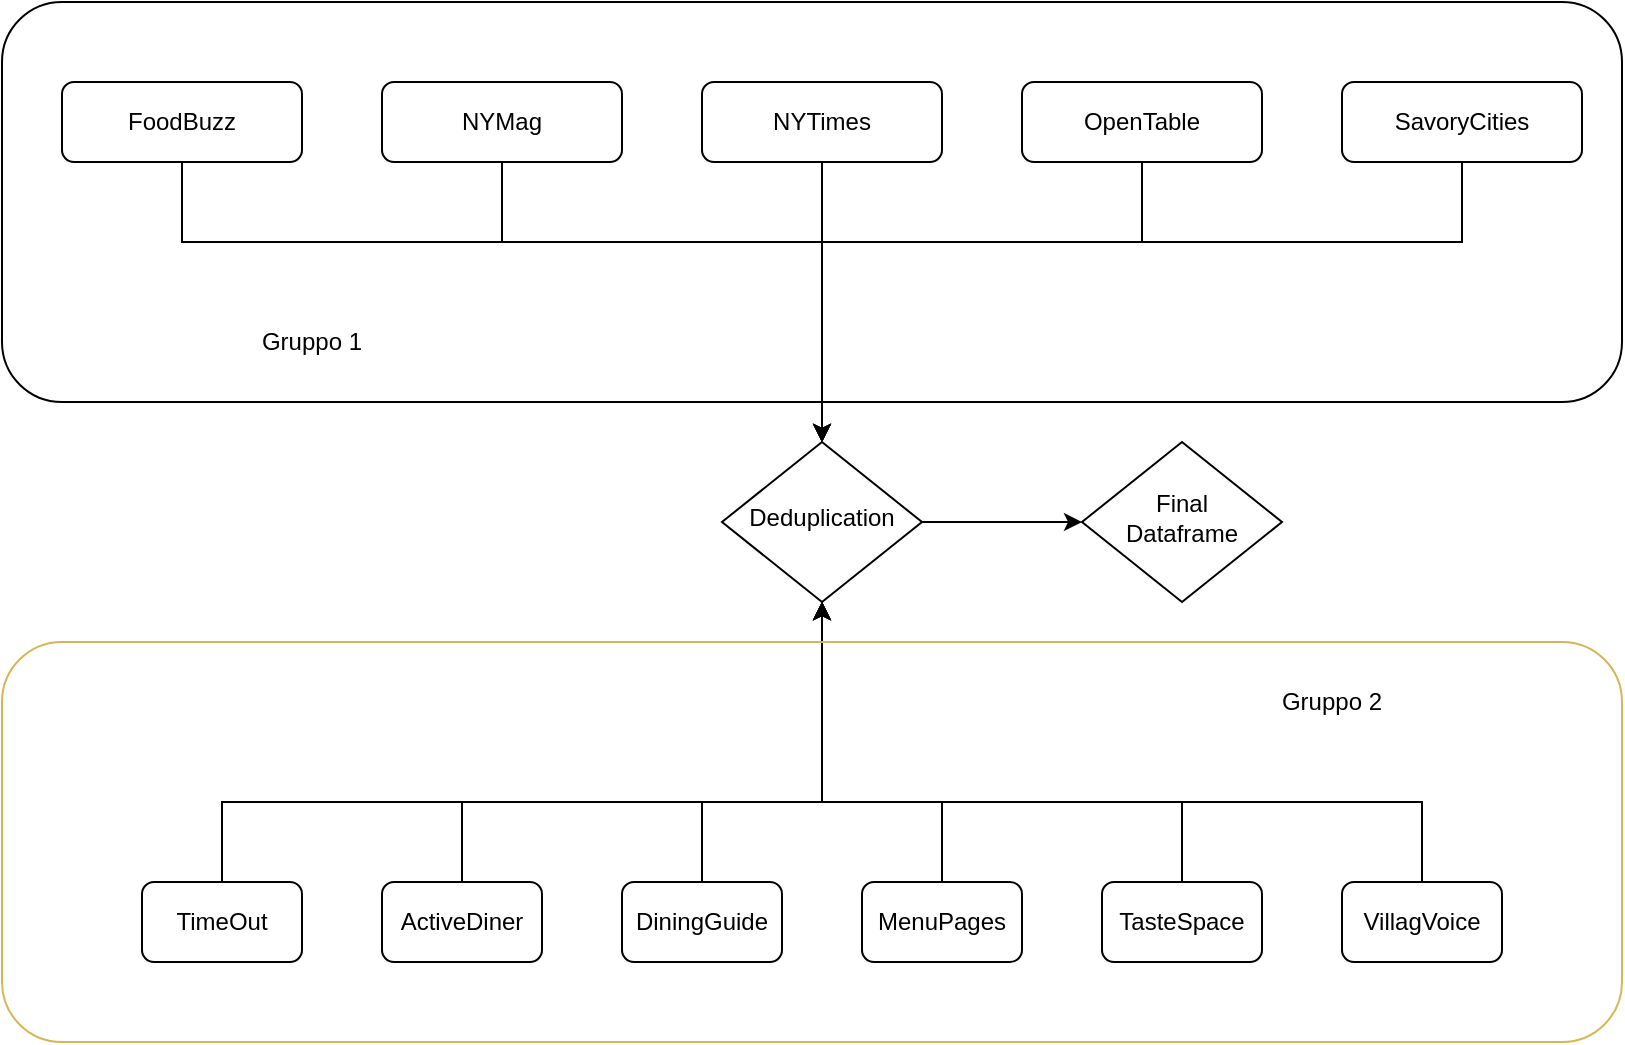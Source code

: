 <mxfile version="13.3.5" type="device"><diagram id="C5RBs43oDa-KdzZeNtuy" name="Page-1"><mxGraphModel dx="1296" dy="732" grid="1" gridSize="10" guides="1" tooltips="1" connect="1" arrows="1" fold="1" page="1" pageScale="1" pageWidth="827" pageHeight="1169" math="0" shadow="0"><root><mxCell id="WIyWlLk6GJQsqaUBKTNV-0"/><mxCell id="WIyWlLk6GJQsqaUBKTNV-1" parent="WIyWlLk6GJQsqaUBKTNV-0"/><mxCell id="4W4sbArG6UBqh-jIjHCL-6" style="edgeStyle=orthogonalEdgeStyle;rounded=0;orthogonalLoop=1;jettySize=auto;html=1;entryX=0.5;entryY=0;entryDx=0;entryDy=0;" edge="1" parent="WIyWlLk6GJQsqaUBKTNV-1" source="WIyWlLk6GJQsqaUBKTNV-3" target="WIyWlLk6GJQsqaUBKTNV-6"><mxGeometry relative="1" as="geometry"><Array as="points"><mxPoint x="100" y="160"/><mxPoint x="420" y="160"/></Array></mxGeometry></mxCell><mxCell id="WIyWlLk6GJQsqaUBKTNV-3" value="FoodBuzz" style="rounded=1;whiteSpace=wrap;html=1;fontSize=12;glass=0;strokeWidth=1;shadow=0;" parent="WIyWlLk6GJQsqaUBKTNV-1" vertex="1"><mxGeometry x="40" y="80" width="120" height="40" as="geometry"/></mxCell><mxCell id="4W4sbArG6UBqh-jIjHCL-40" value="" style="edgeStyle=orthogonalEdgeStyle;rounded=0;orthogonalLoop=1;jettySize=auto;html=1;fontColor=#000000;" edge="1" parent="WIyWlLk6GJQsqaUBKTNV-1" source="WIyWlLk6GJQsqaUBKTNV-6" target="4W4sbArG6UBqh-jIjHCL-39"><mxGeometry relative="1" as="geometry"/></mxCell><mxCell id="WIyWlLk6GJQsqaUBKTNV-6" value="Deduplication" style="rhombus;whiteSpace=wrap;html=1;shadow=0;fontFamily=Helvetica;fontSize=12;align=center;strokeWidth=1;spacing=6;spacingTop=-4;" parent="WIyWlLk6GJQsqaUBKTNV-1" vertex="1"><mxGeometry x="370" y="260" width="100" height="80" as="geometry"/></mxCell><mxCell id="4W4sbArG6UBqh-jIjHCL-39" value="Final&lt;br&gt;Dataframe" style="rhombus;whiteSpace=wrap;html=1;shadow=0;fontFamily=Helvetica;fontSize=12;align=center;strokeWidth=1;spacing=6;spacingTop=-4;" vertex="1" parent="WIyWlLk6GJQsqaUBKTNV-1"><mxGeometry x="550" y="260" width="100" height="80" as="geometry"/></mxCell><mxCell id="4W4sbArG6UBqh-jIjHCL-21" style="edgeStyle=orthogonalEdgeStyle;rounded=0;orthogonalLoop=1;jettySize=auto;html=1;entryX=0.5;entryY=1;entryDx=0;entryDy=0;" edge="1" parent="WIyWlLk6GJQsqaUBKTNV-1" source="WIyWlLk6GJQsqaUBKTNV-11" target="WIyWlLk6GJQsqaUBKTNV-6"><mxGeometry relative="1" as="geometry"><Array as="points"><mxPoint x="120" y="440"/><mxPoint x="420" y="440"/></Array></mxGeometry></mxCell><mxCell id="WIyWlLk6GJQsqaUBKTNV-11" value="TimeOut" style="rounded=1;whiteSpace=wrap;html=1;fontSize=12;glass=0;strokeWidth=1;shadow=0;" parent="WIyWlLk6GJQsqaUBKTNV-1" vertex="1"><mxGeometry x="80" y="480" width="80" height="40" as="geometry"/></mxCell><mxCell id="4W4sbArG6UBqh-jIjHCL-7" style="edgeStyle=orthogonalEdgeStyle;rounded=0;orthogonalLoop=1;jettySize=auto;html=1;entryX=0.5;entryY=0;entryDx=0;entryDy=0;" edge="1" parent="WIyWlLk6GJQsqaUBKTNV-1" source="4W4sbArG6UBqh-jIjHCL-0" target="WIyWlLk6GJQsqaUBKTNV-6"><mxGeometry relative="1" as="geometry"><Array as="points"><mxPoint x="260" y="160"/><mxPoint x="420" y="160"/></Array></mxGeometry></mxCell><mxCell id="4W4sbArG6UBqh-jIjHCL-0" value="NYMag" style="rounded=1;whiteSpace=wrap;html=1;fontSize=12;glass=0;strokeWidth=1;shadow=0;" vertex="1" parent="WIyWlLk6GJQsqaUBKTNV-1"><mxGeometry x="200" y="80" width="120" height="40" as="geometry"/></mxCell><mxCell id="4W4sbArG6UBqh-jIjHCL-8" style="edgeStyle=orthogonalEdgeStyle;rounded=0;orthogonalLoop=1;jettySize=auto;html=1;" edge="1" parent="WIyWlLk6GJQsqaUBKTNV-1" source="4W4sbArG6UBqh-jIjHCL-1"><mxGeometry relative="1" as="geometry"><mxPoint x="420" y="260" as="targetPoint"/><Array as="points"><mxPoint x="420" y="230"/></Array></mxGeometry></mxCell><mxCell id="4W4sbArG6UBqh-jIjHCL-1" value="NYTimes" style="rounded=1;whiteSpace=wrap;html=1;fontSize=12;glass=0;strokeWidth=1;shadow=0;" vertex="1" parent="WIyWlLk6GJQsqaUBKTNV-1"><mxGeometry x="360" y="80" width="120" height="40" as="geometry"/></mxCell><mxCell id="4W4sbArG6UBqh-jIjHCL-9" style="edgeStyle=orthogonalEdgeStyle;rounded=0;orthogonalLoop=1;jettySize=auto;html=1;entryX=0.5;entryY=0;entryDx=0;entryDy=0;" edge="1" parent="WIyWlLk6GJQsqaUBKTNV-1" source="4W4sbArG6UBqh-jIjHCL-2" target="WIyWlLk6GJQsqaUBKTNV-6"><mxGeometry relative="1" as="geometry"><mxPoint x="420" y="230" as="targetPoint"/><Array as="points"><mxPoint x="580" y="160"/><mxPoint x="420" y="160"/></Array></mxGeometry></mxCell><mxCell id="4W4sbArG6UBqh-jIjHCL-2" value="OpenTable" style="rounded=1;whiteSpace=wrap;html=1;fontSize=12;glass=0;strokeWidth=1;shadow=0;" vertex="1" parent="WIyWlLk6GJQsqaUBKTNV-1"><mxGeometry x="520" y="80" width="120" height="40" as="geometry"/></mxCell><mxCell id="4W4sbArG6UBqh-jIjHCL-10" style="edgeStyle=orthogonalEdgeStyle;rounded=0;orthogonalLoop=1;jettySize=auto;html=1;entryX=0.5;entryY=0;entryDx=0;entryDy=0;" edge="1" parent="WIyWlLk6GJQsqaUBKTNV-1" source="4W4sbArG6UBqh-jIjHCL-5" target="WIyWlLk6GJQsqaUBKTNV-6"><mxGeometry relative="1" as="geometry"><mxPoint x="420" y="230" as="targetPoint"/><Array as="points"><mxPoint x="740" y="160"/><mxPoint x="420" y="160"/></Array></mxGeometry></mxCell><mxCell id="4W4sbArG6UBqh-jIjHCL-5" value="SavoryCities" style="rounded=1;whiteSpace=wrap;html=1;fontSize=12;glass=0;strokeWidth=1;shadow=0;" vertex="1" parent="WIyWlLk6GJQsqaUBKTNV-1"><mxGeometry x="680" y="80" width="120" height="40" as="geometry"/></mxCell><mxCell id="4W4sbArG6UBqh-jIjHCL-23" style="edgeStyle=orthogonalEdgeStyle;rounded=0;orthogonalLoop=1;jettySize=auto;html=1;" edge="1" parent="WIyWlLk6GJQsqaUBKTNV-1" source="4W4sbArG6UBqh-jIjHCL-14"><mxGeometry relative="1" as="geometry"><mxPoint x="420" y="340" as="targetPoint"/><Array as="points"><mxPoint x="240" y="440"/><mxPoint x="420" y="440"/></Array></mxGeometry></mxCell><mxCell id="4W4sbArG6UBqh-jIjHCL-14" value="ActiveDiner" style="rounded=1;whiteSpace=wrap;html=1;fontSize=12;glass=0;strokeWidth=1;shadow=0;" vertex="1" parent="WIyWlLk6GJQsqaUBKTNV-1"><mxGeometry x="200" y="480" width="80" height="40" as="geometry"/></mxCell><mxCell id="4W4sbArG6UBqh-jIjHCL-24" style="edgeStyle=orthogonalEdgeStyle;rounded=0;orthogonalLoop=1;jettySize=auto;html=1;entryX=0.5;entryY=1;entryDx=0;entryDy=0;" edge="1" parent="WIyWlLk6GJQsqaUBKTNV-1" source="4W4sbArG6UBqh-jIjHCL-15" target="WIyWlLk6GJQsqaUBKTNV-6"><mxGeometry relative="1" as="geometry"><Array as="points"><mxPoint x="360" y="440"/><mxPoint x="420" y="440"/></Array></mxGeometry></mxCell><mxCell id="4W4sbArG6UBqh-jIjHCL-15" value="DiningGuide" style="rounded=1;whiteSpace=wrap;html=1;fontSize=12;glass=0;strokeWidth=1;shadow=0;" vertex="1" parent="WIyWlLk6GJQsqaUBKTNV-1"><mxGeometry x="320" y="480" width="80" height="40" as="geometry"/></mxCell><mxCell id="4W4sbArG6UBqh-jIjHCL-26" style="edgeStyle=orthogonalEdgeStyle;rounded=0;orthogonalLoop=1;jettySize=auto;html=1;entryX=0.5;entryY=1;entryDx=0;entryDy=0;" edge="1" parent="WIyWlLk6GJQsqaUBKTNV-1" source="4W4sbArG6UBqh-jIjHCL-16" target="WIyWlLk6GJQsqaUBKTNV-6"><mxGeometry relative="1" as="geometry"><Array as="points"><mxPoint x="480" y="440"/><mxPoint x="420" y="440"/></Array></mxGeometry></mxCell><mxCell id="4W4sbArG6UBqh-jIjHCL-16" value="MenuPages" style="rounded=1;whiteSpace=wrap;html=1;fontSize=12;glass=0;strokeWidth=1;shadow=0;" vertex="1" parent="WIyWlLk6GJQsqaUBKTNV-1"><mxGeometry x="440" y="480" width="80" height="40" as="geometry"/></mxCell><mxCell id="4W4sbArG6UBqh-jIjHCL-27" style="edgeStyle=orthogonalEdgeStyle;rounded=0;orthogonalLoop=1;jettySize=auto;html=1;entryX=0.5;entryY=1;entryDx=0;entryDy=0;" edge="1" parent="WIyWlLk6GJQsqaUBKTNV-1" source="4W4sbArG6UBqh-jIjHCL-17" target="WIyWlLk6GJQsqaUBKTNV-6"><mxGeometry relative="1" as="geometry"><Array as="points"><mxPoint x="600" y="440"/><mxPoint x="420" y="440"/></Array></mxGeometry></mxCell><mxCell id="4W4sbArG6UBqh-jIjHCL-17" value="TasteSpace" style="rounded=1;whiteSpace=wrap;html=1;fontSize=12;glass=0;strokeWidth=1;shadow=0;" vertex="1" parent="WIyWlLk6GJQsqaUBKTNV-1"><mxGeometry x="560" y="480" width="80" height="40" as="geometry"/></mxCell><mxCell id="4W4sbArG6UBqh-jIjHCL-28" style="edgeStyle=orthogonalEdgeStyle;rounded=0;orthogonalLoop=1;jettySize=auto;html=1;" edge="1" parent="WIyWlLk6GJQsqaUBKTNV-1" source="4W4sbArG6UBqh-jIjHCL-18" target="WIyWlLk6GJQsqaUBKTNV-6"><mxGeometry relative="1" as="geometry"><Array as="points"><mxPoint x="720" y="440"/><mxPoint x="420" y="440"/></Array></mxGeometry></mxCell><mxCell id="4W4sbArG6UBqh-jIjHCL-18" value="VillagVoice" style="rounded=1;whiteSpace=wrap;html=1;fontSize=12;glass=0;strokeWidth=1;shadow=0;" vertex="1" parent="WIyWlLk6GJQsqaUBKTNV-1"><mxGeometry x="680" y="480" width="80" height="40" as="geometry"/></mxCell><mxCell id="4W4sbArG6UBqh-jIjHCL-35" value="" style="rounded=1;whiteSpace=wrap;html=1;fillColor=none;" vertex="1" parent="WIyWlLk6GJQsqaUBKTNV-1"><mxGeometry x="10" y="40" width="810" height="200" as="geometry"/></mxCell><mxCell id="4W4sbArG6UBqh-jIjHCL-36" value="" style="rounded=1;whiteSpace=wrap;html=1;align=center;labelBackgroundColor=none;labelBorderColor=none;shadow=0;sketch=0;glass=0;strokeColor=#d6b656;fillStyle=auto;fillColor=none;" vertex="1" parent="WIyWlLk6GJQsqaUBKTNV-1"><mxGeometry x="10" y="360" width="810" height="200" as="geometry"/></mxCell><mxCell id="4W4sbArG6UBqh-jIjHCL-37" value="Gruppo 2" style="text;html=1;strokeColor=none;fillColor=none;align=center;verticalAlign=middle;whiteSpace=wrap;rounded=0;shadow=0;glass=0;labelBackgroundColor=none;fontColor=#000000;" vertex="1" parent="WIyWlLk6GJQsqaUBKTNV-1"><mxGeometry x="550" y="380" width="250" height="20" as="geometry"/></mxCell><mxCell id="4W4sbArG6UBqh-jIjHCL-38" value="Gruppo 1" style="text;html=1;strokeColor=none;fillColor=none;align=center;verticalAlign=middle;whiteSpace=wrap;rounded=0;shadow=0;glass=0;labelBackgroundColor=none;fontColor=#000000;" vertex="1" parent="WIyWlLk6GJQsqaUBKTNV-1"><mxGeometry x="40" y="200" width="250" height="20" as="geometry"/></mxCell></root></mxGraphModel></diagram></mxfile>